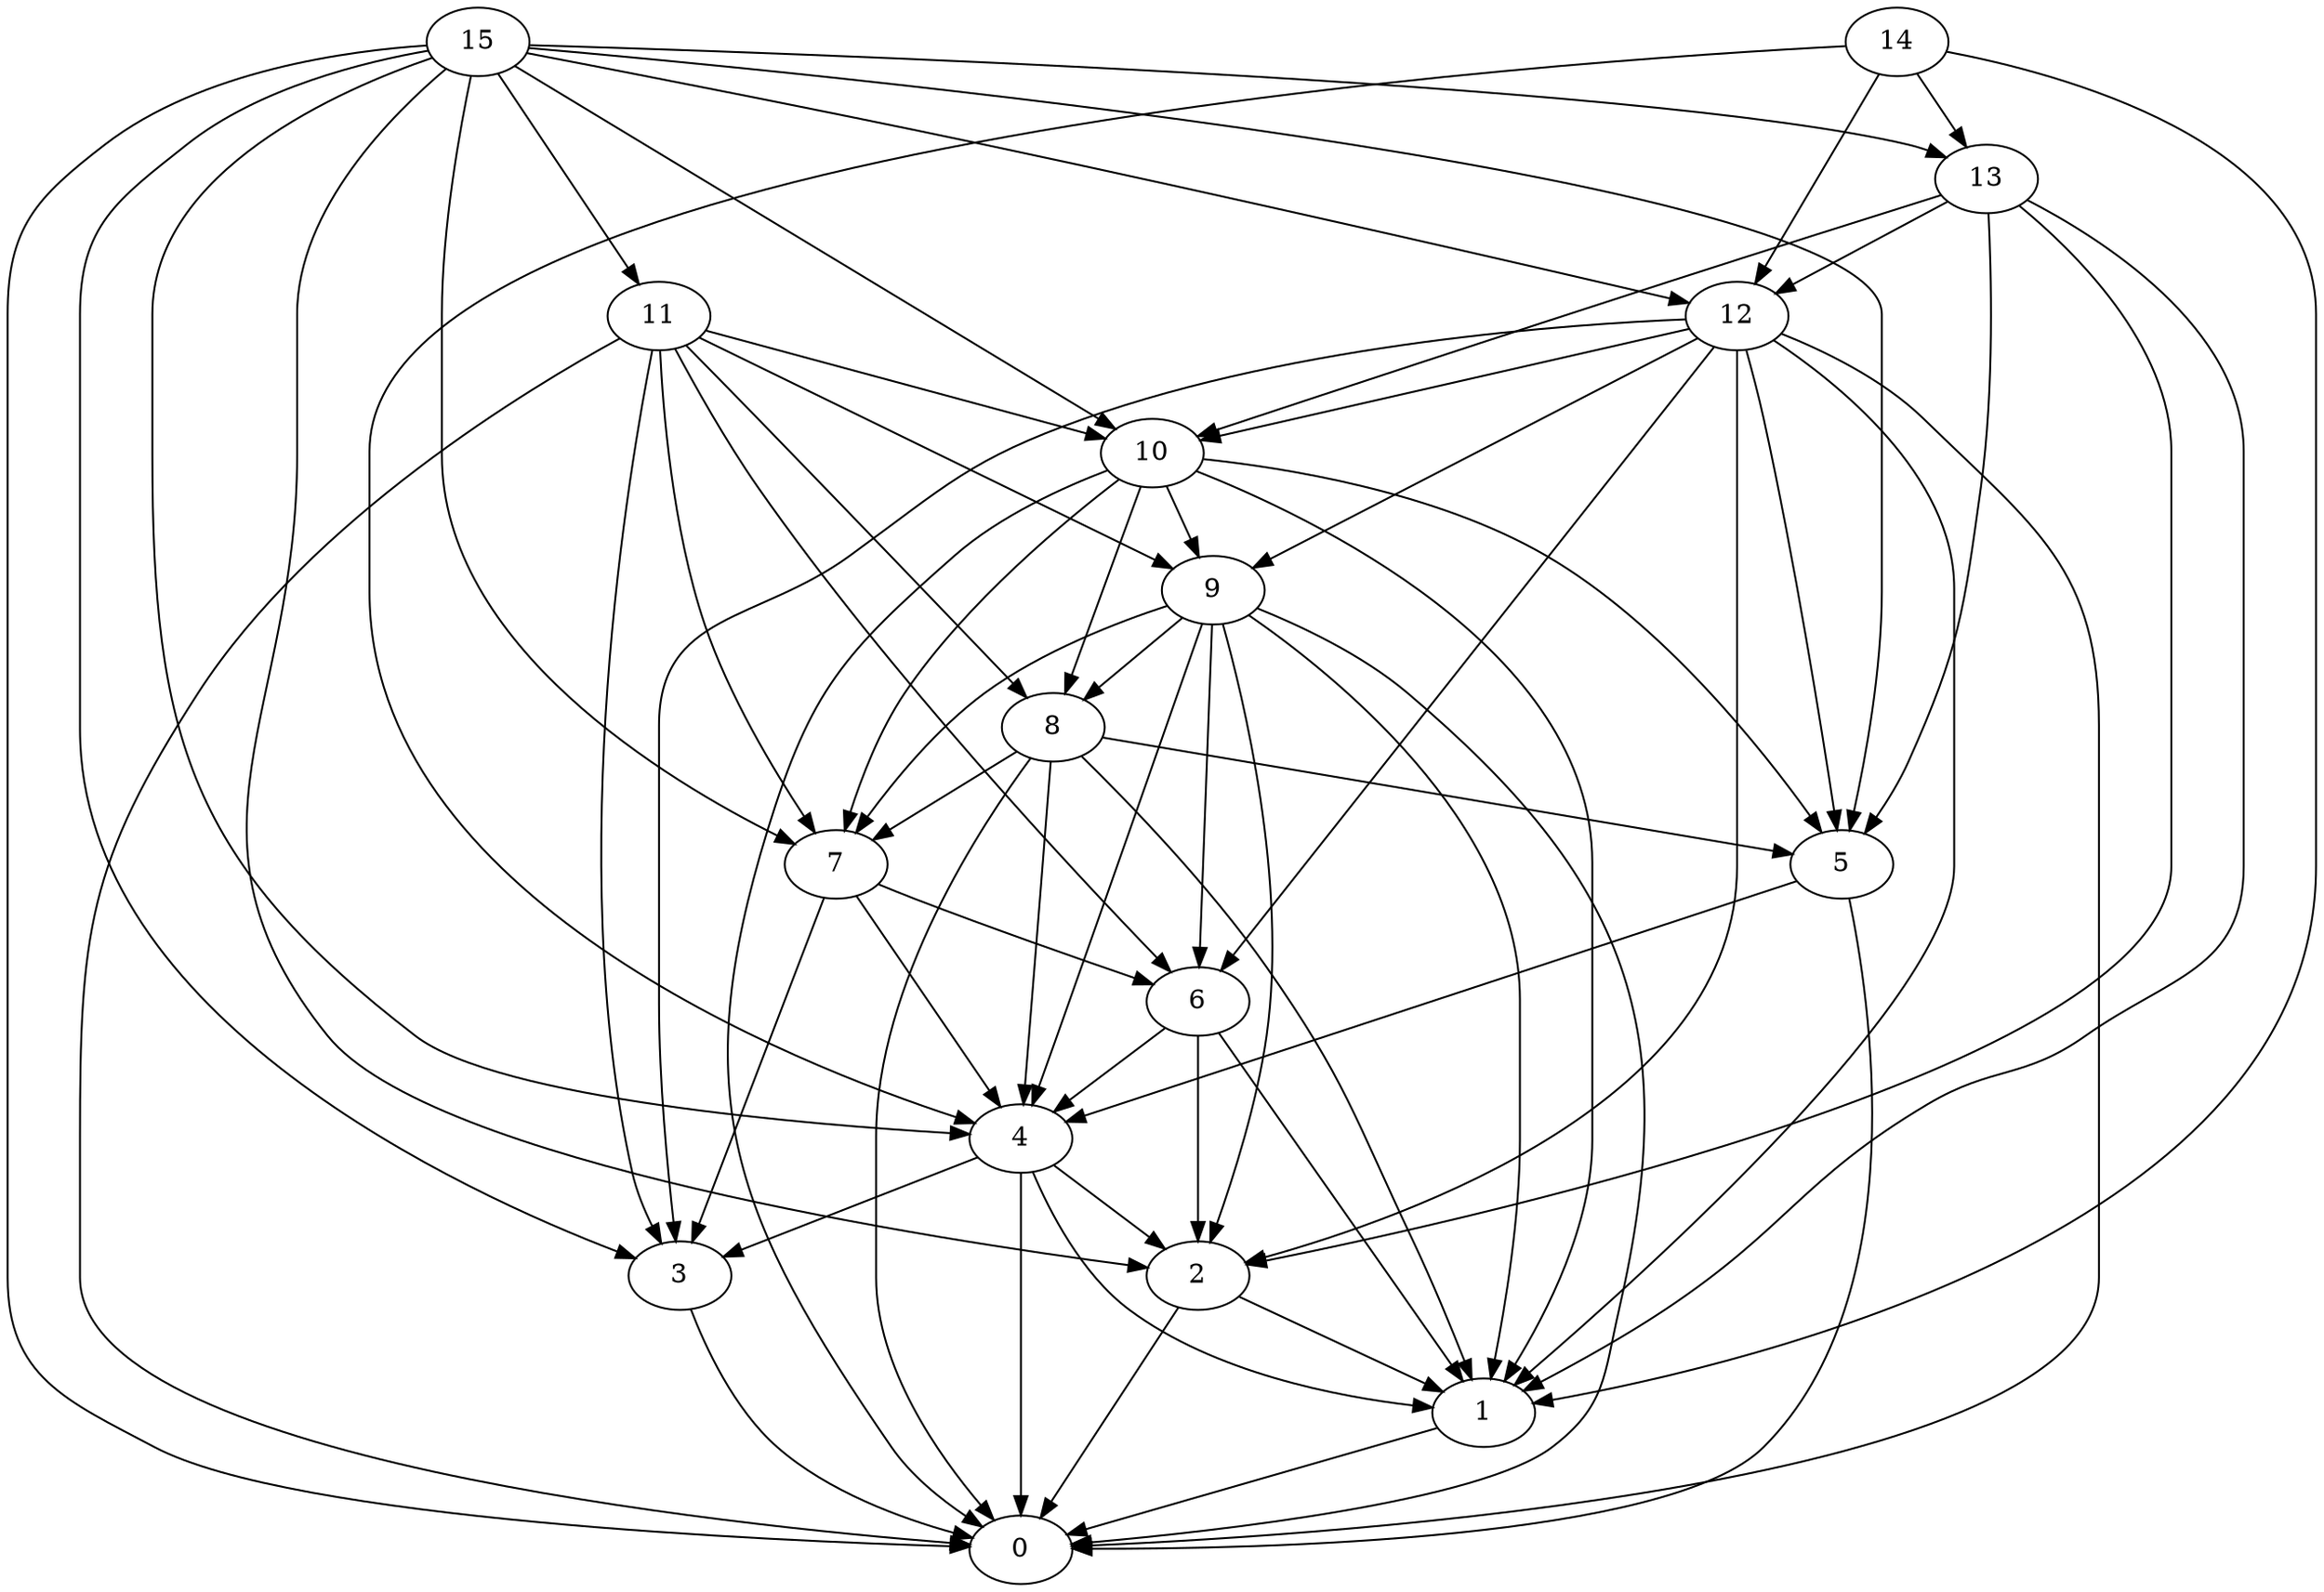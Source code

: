 digraph "Random_Nodes_16_Density_4.25_CCR_9.95_WeightType_Random_Heterogeneous-4-2" {
15 [Weight=7];
14 [Weight=3];
11 [Weight=7];
13 [Weight=2];
12 [Weight=5];
10 [Weight=10];
9 [Weight=5];
8 [Weight=7];
7 [Weight=7];
6 [Weight=9];
5 [Weight=4];
4 [Weight=8];
2 [Weight=7];
3 [Weight=10];
1 [Weight=3];
0 [Weight=8];
8 -> 5 [Weight=13];
6 -> 1 [Weight=18];
12 -> 5 [Weight=26];
10 -> 0 [Weight=13];
14 -> 4 [Weight=24];
9 -> 4 [Weight=5];
4 -> 0 [Weight=18];
9 -> 0 [Weight=18];
10 -> 1 [Weight=21];
3 -> 0 [Weight=11];
15 -> 5 [Weight=21];
8 -> 0 [Weight=18];
10 -> 9 [Weight=13];
9 -> 8 [Weight=16];
12 -> 9 [Weight=5];
7 -> 3 [Weight=11];
2 -> 1 [Weight=18];
9 -> 6 [Weight=11];
14 -> 12 [Weight=11];
12 -> 6 [Weight=18];
12 -> 0 [Weight=18];
15 -> 13 [Weight=5];
11 -> 3 [Weight=21];
7 -> 6 [Weight=24];
6 -> 4 [Weight=16];
9 -> 7 [Weight=18];
12 -> 10 [Weight=8];
11 -> 7 [Weight=5];
12 -> 1 [Weight=5];
10 -> 8 [Weight=21];
15 -> 2 [Weight=11];
13 -> 2 [Weight=5];
12 -> 3 [Weight=18];
10 -> 7 [Weight=8];
7 -> 4 [Weight=24];
11 -> 8 [Weight=21];
8 -> 4 [Weight=16];
5 -> 0 [Weight=5];
1 -> 0 [Weight=16];
14 -> 13 [Weight=21];
14 -> 1 [Weight=16];
15 -> 11 [Weight=24];
11 -> 10 [Weight=21];
15 -> 12 [Weight=18];
4 -> 1 [Weight=21];
4 -> 3 [Weight=16];
15 -> 10 [Weight=24];
11 -> 9 [Weight=5];
11 -> 6 [Weight=24];
13 -> 5 [Weight=5];
13 -> 1 [Weight=16];
4 -> 2 [Weight=16];
8 -> 1 [Weight=8];
15 -> 0 [Weight=8];
9 -> 1 [Weight=26];
11 -> 0 [Weight=13];
2 -> 0 [Weight=26];
5 -> 4 [Weight=11];
10 -> 5 [Weight=11];
13 -> 10 [Weight=8];
15 -> 3 [Weight=8];
9 -> 2 [Weight=18];
15 -> 7 [Weight=11];
15 -> 4 [Weight=8];
12 -> 2 [Weight=21];
6 -> 2 [Weight=8];
8 -> 7 [Weight=16];
13 -> 12 [Weight=13];
}
